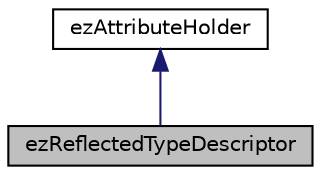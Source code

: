 digraph "ezReflectedTypeDescriptor"
{
 // LATEX_PDF_SIZE
  edge [fontname="Helvetica",fontsize="10",labelfontname="Helvetica",labelfontsize="10"];
  node [fontname="Helvetica",fontsize="10",shape=record];
  Node1 [label="ezReflectedTypeDescriptor",height=0.2,width=0.4,color="black", fillcolor="grey75", style="filled", fontcolor="black",tooltip="Stores the description of a reflected type in a serializable form. Used by ezPhantomRttiManager to ad..."];
  Node2 -> Node1 [dir="back",color="midnightblue",fontsize="10",style="solid",fontname="Helvetica"];
  Node2 [label="ezAttributeHolder",height=0.2,width=0.4,color="black", fillcolor="white", style="filled",URL="$db/d8d/structez_attribute_holder.htm",tooltip=" "];
}
